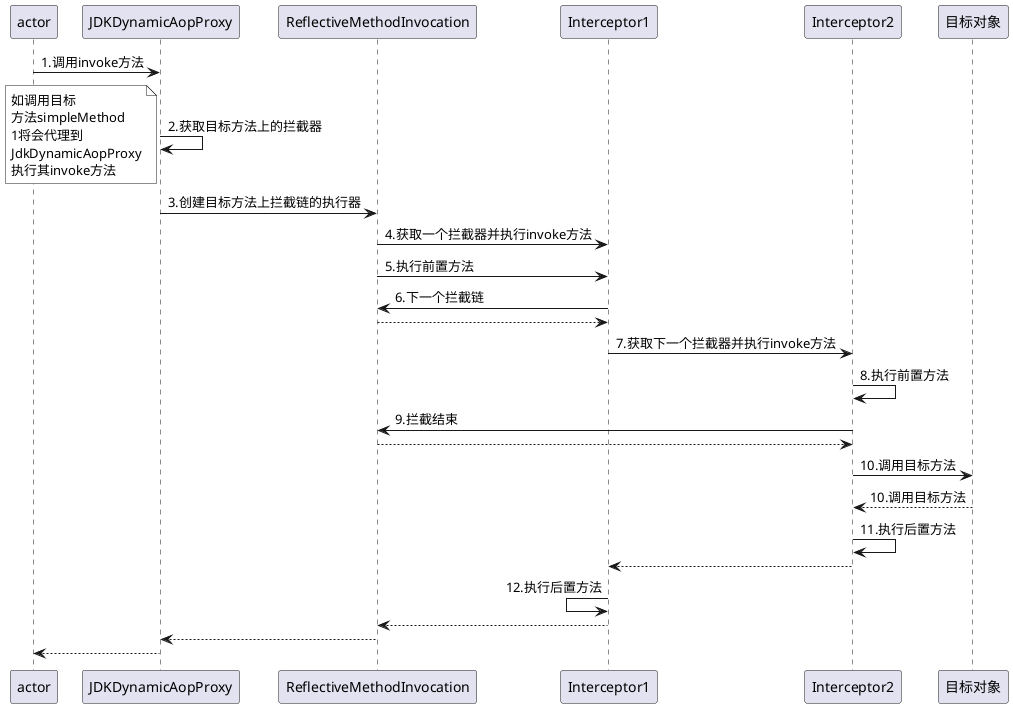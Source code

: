 @startuml
actor -> JDKDynamicAopProxy: 1.调用invoke方法
JDKDynamicAopProxy -> JDKDynamicAopProxy: 2.获取目标方法上的拦截器
note left #white: 如调用目标\n方法simpleMethod\n1将会代理到\nJdkDynamicAopProxy\n执行其invoke方法
JDKDynamicAopProxy -> ReflectiveMethodInvocation: 3.创建目标方法上拦截链的执行器
ReflectiveMethodInvocation -> Interceptor1: 4.获取一个拦截器并执行invoke方法
ReflectiveMethodInvocation -> Interceptor1: 5.执行前置方法
ReflectiveMethodInvocation <- Interceptor1: 6.下一个拦截链
ReflectiveMethodInvocation --> Interceptor1
Interceptor1->Interceptor2:7.获取下一个拦截器并执行invoke方法
Interceptor2->Interceptor2:8.执行前置方法
ReflectiveMethodInvocation<-Interceptor2:9.拦截结束
ReflectiveMethodInvocation-->Interceptor2
Interceptor2->目标对象:10.调用目标方法
Interceptor2<--目标对象:10.调用目标方法
Interceptor2->Interceptor2:11.执行后置方法
Interceptor1<--Interceptor2:
Interceptor1<-Interceptor1:12.执行后置方法
ReflectiveMethodInvocation<--Interceptor1:
JDKDynamicAopProxy<--ReflectiveMethodInvocation:
actor<--JDKDynamicAopProxy:

@enduml